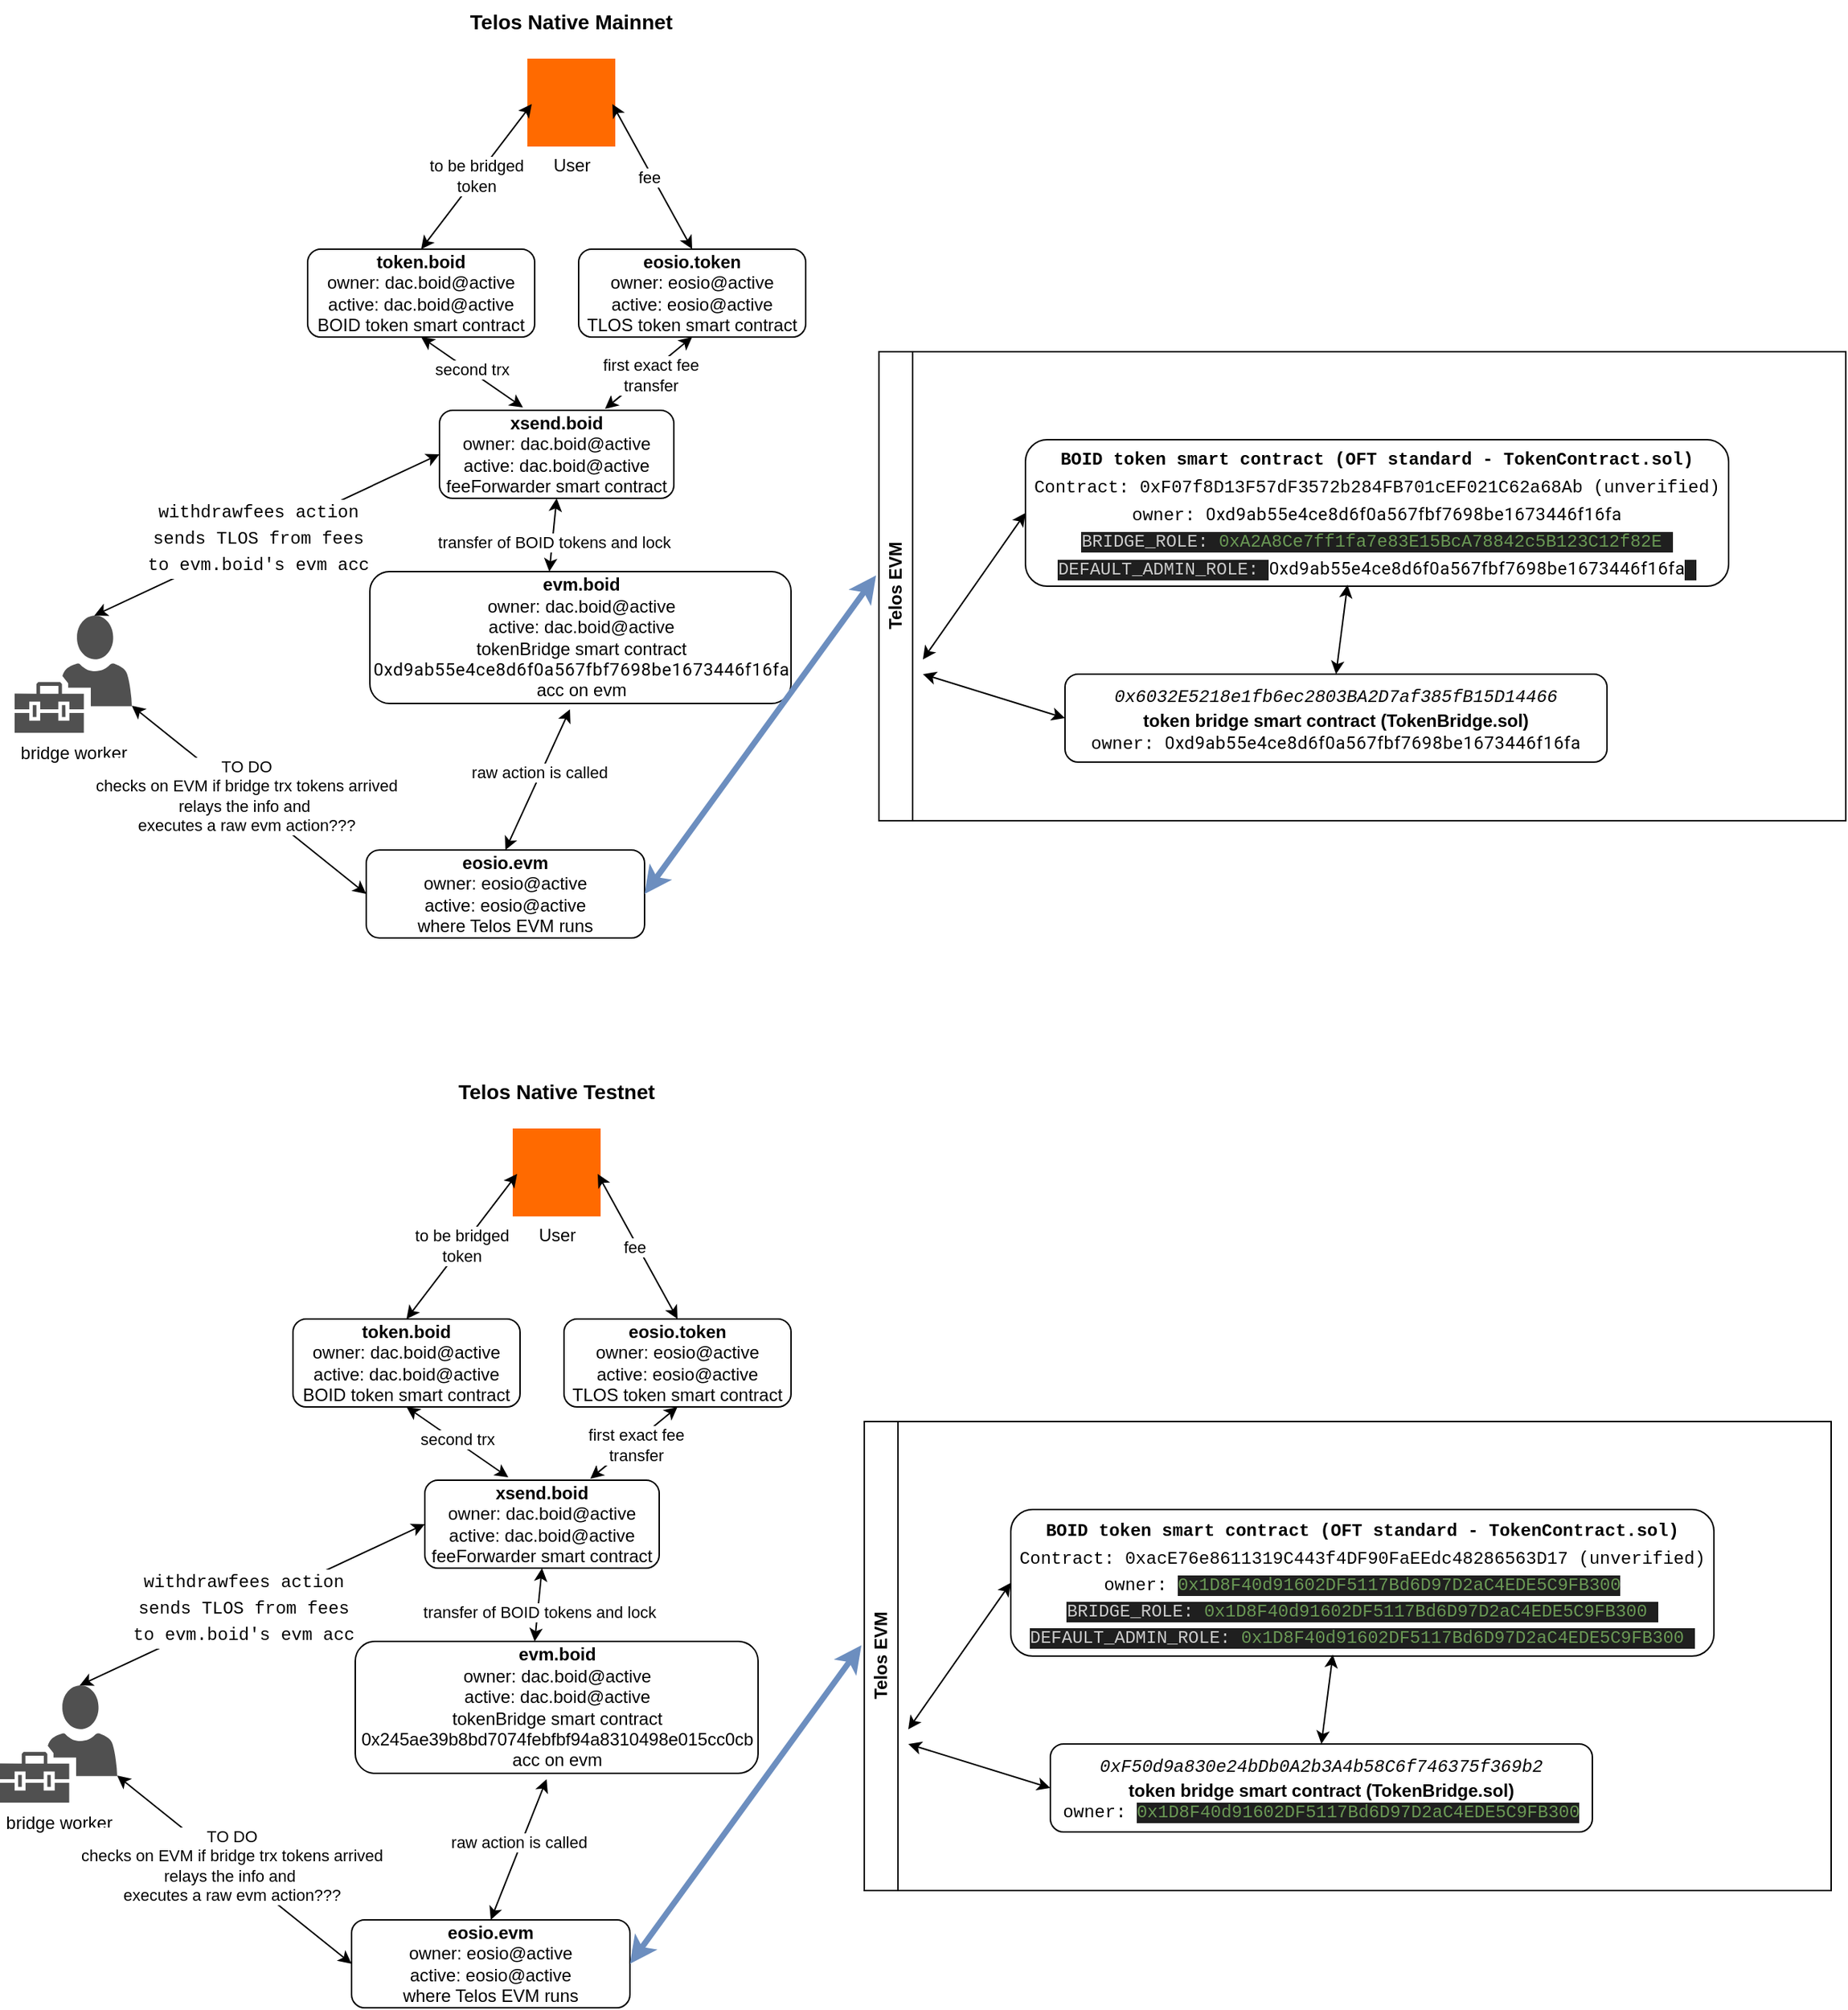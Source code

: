 <mxfile version="26.0.3">
  <diagram name="Page-1" id="oMX-HPsqIfJamrMMESxb">
    <mxGraphModel dx="2261" dy="2023" grid="1" gridSize="10" guides="1" tooltips="1" connect="1" arrows="1" fold="1" page="1" pageScale="1" pageWidth="827" pageHeight="1169" math="0" shadow="0">
      <root>
        <mxCell id="0" />
        <mxCell id="1" parent="0" />
        <mxCell id="kYRyo_h60_AEEvOUtYnw-3" value="&lt;b&gt;token.boid&lt;/b&gt;&lt;div&gt;owner: dac.boid@active&lt;/div&gt;&lt;div&gt;active: dac.boid@active&lt;br&gt;BOID token smart contract&lt;/div&gt;" style="rounded=1;whiteSpace=wrap;html=1;" parent="1" vertex="1">
          <mxGeometry x="-60" y="150" width="155" height="60" as="geometry" />
        </mxCell>
        <mxCell id="kYRyo_h60_AEEvOUtYnw-4" value="&lt;b&gt;eosio.token&lt;/b&gt;&lt;div&gt;&lt;div&gt;owner: eosio@active&lt;/div&gt;&lt;div&gt;active: eosio@active&lt;/div&gt;TLOS token smart contract&lt;/div&gt;" style="rounded=1;whiteSpace=wrap;html=1;" parent="1" vertex="1">
          <mxGeometry x="125" y="150" width="155" height="60" as="geometry" />
        </mxCell>
        <mxCell id="kYRyo_h60_AEEvOUtYnw-5" value="&lt;b&gt;evm.boid&lt;/b&gt;&lt;div&gt;&lt;div&gt;owner: dac.boid@active&lt;/div&gt;&lt;div&gt;active: dac.boid@active&lt;/div&gt;tokenBridge smart contract&lt;div&gt;&lt;span style=&quot;font-family: silka-regular, Roboto, sans-serif; letter-spacing: 0.4px;&quot;&gt;&lt;font style=&quot;color: rgb(0, 0, 0);&quot;&gt;0xd9ab55e4ce8d6f0a567fbf7698be1673446f16fa&lt;/font&gt;&lt;/span&gt;&lt;/div&gt;&lt;div&gt;&lt;span&gt;&lt;font style=&quot;color: rgb(0, 0, 0);&quot;&gt;acc&lt;/font&gt;&lt;/span&gt;&lt;span style=&quot;background-color: transparent; color: light-dark(rgb(0, 0, 0), rgb(255, 255, 255));&quot;&gt; on evm&lt;/span&gt;&lt;/div&gt;&lt;/div&gt;" style="rounded=1;whiteSpace=wrap;html=1;" parent="1" vertex="1">
          <mxGeometry x="-17.5" y="370" width="287.5" height="90" as="geometry" />
        </mxCell>
        <mxCell id="kYRyo_h60_AEEvOUtYnw-6" value="&lt;b&gt;xsend.boid&lt;/b&gt;&lt;div&gt;&lt;div&gt;owner: dac.boid@active&lt;/div&gt;&lt;div&gt;active: dac.boid@active&lt;/div&gt;&lt;div&gt;feeForwarder smart contract&lt;/div&gt;&lt;/div&gt;" style="rounded=1;whiteSpace=wrap;html=1;" parent="1" vertex="1">
          <mxGeometry x="30" y="260" width="160" height="60" as="geometry" />
        </mxCell>
        <mxCell id="kYRyo_h60_AEEvOUtYnw-9" value="&lt;div&gt;&lt;br&gt;&lt;/div&gt;&lt;div&gt;&lt;br&gt;&lt;/div&gt;&lt;div&gt;&lt;br&gt;&lt;/div&gt;&lt;div&gt;&lt;br&gt;&lt;/div&gt;&lt;div&gt;&lt;br&gt;&lt;/div&gt;&lt;div&gt;&lt;br&gt;&lt;/div&gt;User" style="points=[];aspect=fixed;html=1;align=center;shadow=0;dashed=0;fillColor=#FF6A00;strokeColor=none;shape=mxgraph.alibaba_cloud.user;" parent="1" vertex="1">
          <mxGeometry x="90" y="20" width="60" height="60" as="geometry" />
        </mxCell>
        <mxCell id="kYRyo_h60_AEEvOUtYnw-11" value="&lt;font style=&quot;font-size: 14px;&quot;&gt;Telos Native Mainnet&lt;/font&gt;" style="text;html=1;align=center;verticalAlign=middle;whiteSpace=wrap;rounded=0;fontStyle=1" parent="1" vertex="1">
          <mxGeometry y="-20" width="240" height="30" as="geometry" />
        </mxCell>
        <mxCell id="kYRyo_h60_AEEvOUtYnw-17" value="" style="endArrow=classic;startArrow=classic;html=1;rounded=0;entryX=0.05;entryY=0.517;entryDx=0;entryDy=0;entryPerimeter=0;exitX=0.5;exitY=0;exitDx=0;exitDy=0;" parent="1" source="kYRyo_h60_AEEvOUtYnw-3" target="kYRyo_h60_AEEvOUtYnw-9" edge="1">
          <mxGeometry width="50" height="50" relative="1" as="geometry">
            <mxPoint x="-50" y="130" as="sourcePoint" />
            <mxPoint y="80" as="targetPoint" />
            <Array as="points" />
          </mxGeometry>
        </mxCell>
        <mxCell id="kYRyo_h60_AEEvOUtYnw-20" value="to be bridged&lt;div&gt;token&lt;/div&gt;" style="edgeLabel;html=1;align=center;verticalAlign=middle;resizable=0;points=[];" parent="kYRyo_h60_AEEvOUtYnw-17" vertex="1" connectable="0">
          <mxGeometry x="-0.006" y="1" relative="1" as="geometry">
            <mxPoint as="offset" />
          </mxGeometry>
        </mxCell>
        <mxCell id="kYRyo_h60_AEEvOUtYnw-18" value="" style="endArrow=classic;startArrow=classic;html=1;rounded=0;entryX=0.967;entryY=0.517;entryDx=0;entryDy=0;entryPerimeter=0;exitX=0.5;exitY=0;exitDx=0;exitDy=0;" parent="1" source="kYRyo_h60_AEEvOUtYnw-4" target="kYRyo_h60_AEEvOUtYnw-9" edge="1">
          <mxGeometry width="50" height="50" relative="1" as="geometry">
            <mxPoint x="270" y="110" as="sourcePoint" />
            <mxPoint x="320" y="60" as="targetPoint" />
          </mxGeometry>
        </mxCell>
        <mxCell id="kYRyo_h60_AEEvOUtYnw-19" value="fee" style="edgeLabel;html=1;align=center;verticalAlign=middle;resizable=0;points=[];" parent="kYRyo_h60_AEEvOUtYnw-18" vertex="1" connectable="0">
          <mxGeometry x="0.013" y="1" relative="1" as="geometry">
            <mxPoint x="-1" as="offset" />
          </mxGeometry>
        </mxCell>
        <mxCell id="kYRyo_h60_AEEvOUtYnw-21" value="" style="endArrow=classic;startArrow=classic;html=1;rounded=0;entryX=0.5;entryY=1;entryDx=0;entryDy=0;exitX=0.706;exitY=-0.017;exitDx=0;exitDy=0;exitPerimeter=0;" parent="1" source="kYRyo_h60_AEEvOUtYnw-6" target="kYRyo_h60_AEEvOUtYnw-4" edge="1">
          <mxGeometry width="50" height="50" relative="1" as="geometry">
            <mxPoint x="310" y="270" as="sourcePoint" />
            <mxPoint x="360" y="220" as="targetPoint" />
          </mxGeometry>
        </mxCell>
        <mxCell id="kYRyo_h60_AEEvOUtYnw-22" value="first exact fee&lt;div&gt;transfer&lt;/div&gt;" style="edgeLabel;html=1;align=center;verticalAlign=middle;resizable=0;points=[];" parent="kYRyo_h60_AEEvOUtYnw-21" vertex="1" connectable="0">
          <mxGeometry x="-0.002" y="-1" relative="1" as="geometry">
            <mxPoint as="offset" />
          </mxGeometry>
        </mxCell>
        <mxCell id="kYRyo_h60_AEEvOUtYnw-23" value="" style="endArrow=classic;startArrow=classic;html=1;rounded=0;entryX=0.5;entryY=1;entryDx=0;entryDy=0;exitX=0.356;exitY=-0.033;exitDx=0;exitDy=0;exitPerimeter=0;" parent="1" source="kYRyo_h60_AEEvOUtYnw-6" target="kYRyo_h60_AEEvOUtYnw-3" edge="1">
          <mxGeometry width="50" height="50" relative="1" as="geometry">
            <mxPoint x="120" y="260" as="sourcePoint" />
            <mxPoint x="50" y="260" as="targetPoint" />
          </mxGeometry>
        </mxCell>
        <mxCell id="kYRyo_h60_AEEvOUtYnw-24" value="&lt;div&gt;&lt;br&gt;&lt;/div&gt;&lt;div&gt;&lt;br&gt;&lt;/div&gt;" style="edgeLabel;html=1;align=center;verticalAlign=middle;resizable=0;points=[];" parent="kYRyo_h60_AEEvOUtYnw-23" vertex="1" connectable="0">
          <mxGeometry x="-0.009" relative="1" as="geometry">
            <mxPoint as="offset" />
          </mxGeometry>
        </mxCell>
        <mxCell id="kYRyo_h60_AEEvOUtYnw-25" value="second trx" style="edgeLabel;html=1;align=center;verticalAlign=middle;resizable=0;points=[];" parent="kYRyo_h60_AEEvOUtYnw-23" vertex="1" connectable="0">
          <mxGeometry x="0.047" y="-1" relative="1" as="geometry">
            <mxPoint as="offset" />
          </mxGeometry>
        </mxCell>
        <mxCell id="kYRyo_h60_AEEvOUtYnw-26" value="" style="endArrow=classic;startArrow=classic;html=1;rounded=0;entryX=0.5;entryY=1;entryDx=0;entryDy=0;exitX=0.5;exitY=0;exitDx=0;exitDy=0;" parent="1" target="kYRyo_h60_AEEvOUtYnw-6" edge="1">
          <mxGeometry width="50" height="50" relative="1" as="geometry">
            <mxPoint x="105" y="370" as="sourcePoint" />
            <mxPoint x="50" y="350" as="targetPoint" />
          </mxGeometry>
        </mxCell>
        <mxCell id="kYRyo_h60_AEEvOUtYnw-27" value="transfer of BOID tokens and lock" style="edgeLabel;html=1;align=center;verticalAlign=middle;resizable=0;points=[];" parent="kYRyo_h60_AEEvOUtYnw-26" vertex="1" connectable="0">
          <mxGeometry x="0.04" relative="1" as="geometry">
            <mxPoint y="6" as="offset" />
          </mxGeometry>
        </mxCell>
        <mxCell id="kYRyo_h60_AEEvOUtYnw-30" value="&lt;b&gt;eosio.evm&lt;/b&gt;&lt;div&gt;&lt;div&gt;owner: eosio@active&lt;/div&gt;&lt;div&gt;active: eosio@active&lt;/div&gt;where Telos EVM runs&lt;/div&gt;" style="rounded=1;whiteSpace=wrap;html=1;" parent="1" vertex="1">
          <mxGeometry x="-20" y="560" width="190" height="60" as="geometry" />
        </mxCell>
        <mxCell id="kYRyo_h60_AEEvOUtYnw-32" value="" style="endArrow=classic;startArrow=classic;html=1;rounded=0;entryX=0.475;entryY=1.044;entryDx=0;entryDy=0;exitX=0.5;exitY=0;exitDx=0;exitDy=0;entryPerimeter=0;" parent="1" source="kYRyo_h60_AEEvOUtYnw-30" target="kYRyo_h60_AEEvOUtYnw-5" edge="1">
          <mxGeometry width="50" height="50" relative="1" as="geometry">
            <mxPoint x="-30" y="540" as="sourcePoint" />
            <mxPoint x="105" y="450" as="targetPoint" />
          </mxGeometry>
        </mxCell>
        <mxCell id="kYRyo_h60_AEEvOUtYnw-33" value="raw action is called" style="edgeLabel;html=1;align=center;verticalAlign=middle;resizable=0;points=[];" parent="kYRyo_h60_AEEvOUtYnw-32" vertex="1" connectable="0">
          <mxGeometry x="0.1" y="2" relative="1" as="geometry">
            <mxPoint as="offset" />
          </mxGeometry>
        </mxCell>
        <mxCell id="kYRyo_h60_AEEvOUtYnw-34" value="Telos EVM" style="swimlane;horizontal=0;whiteSpace=wrap;html=1;" parent="1" vertex="1">
          <mxGeometry x="330" y="220" width="660" height="320" as="geometry" />
        </mxCell>
        <mxCell id="kYRyo_h60_AEEvOUtYnw-29" value="&lt;div style=&quot;line-height: 18px;&quot;&gt;&lt;font face=&quot;Menlo, Monaco, Courier New, monospace&quot;&gt;&lt;span style=&quot;white-space: pre;&quot;&gt;&lt;i&gt;0x6032E5218e1fb6ec2803BA2D7af385fB15D14466&lt;/i&gt;&lt;/span&gt;&lt;/font&gt;&lt;/div&gt;&lt;div&gt;&lt;b style=&quot;background-color: light-dark(#ffffff, var(--ge-dark-color, #121212));&quot;&gt;&lt;font style=&quot;color: rgb(0, 0, 0);&quot;&gt;token bridge smart contract (TokenBridge.sol)&lt;/font&gt;&lt;/b&gt;&lt;/div&gt;&lt;div&gt;&lt;span style=&quot;background-color: light-dark(#ffffff, var(--ge-dark-color, #121212));&quot;&gt;&lt;font style=&quot;color: rgb(0, 0, 0);&quot;&gt;&lt;span style=&quot;font-family: Menlo, Monaco, &amp;quot;Courier New&amp;quot;, monospace; white-space: pre;&quot;&gt;&lt;font style=&quot;color: rgb(0, 0, 0);&quot;&gt;owner: &lt;/font&gt;&lt;/span&gt;&lt;/font&gt;&lt;/span&gt;&lt;span style=&quot;font-family: silka-regular, Roboto, sans-serif; letter-spacing: 0.4px; background-color: transparent; color: light-dark(rgb(0, 0, 0), rgb(255, 255, 255));&quot;&gt;0xd9ab55e4ce8d6f0a567fbf7698be1673446f16fa&lt;/span&gt;&lt;/div&gt;" style="rounded=1;whiteSpace=wrap;html=1;" parent="kYRyo_h60_AEEvOUtYnw-34" vertex="1">
          <mxGeometry x="127" y="220" width="370" height="60" as="geometry" />
        </mxCell>
        <mxCell id="kYRyo_h60_AEEvOUtYnw-7" value="&lt;div style=&quot;line-height: 18px;&quot;&gt;&lt;span style=&quot;font-family: Menlo, Monaco, &amp;quot;Courier New&amp;quot;, monospace; white-space: pre; background-color: rgb(255, 255, 255);&quot;&gt;&lt;b&gt;BOID token smart contract (OFT standard - TokenContract.sol)&lt;/b&gt;&lt;/span&gt;&lt;font face=&quot;Menlo, Monaco, Courier New, monospace&quot;&gt;&lt;span style=&quot;white-space: pre;&quot;&gt;&lt;/span&gt;&lt;/font&gt;&lt;/div&gt;&lt;div style=&quot;line-height: 18px;&quot;&gt;&lt;font face=&quot;Menlo, Monaco, Courier New, monospace&quot;&gt;&lt;span style=&quot;white-space: pre;&quot;&gt;Contract: 0xF07f8D13F57dF3572b284FB701cEF021C62a68Ab&lt;/span&gt;&lt;/font&gt;&lt;span style=&quot;white-space: pre; font-family: Menlo, Monaco, &amp;quot;Courier New&amp;quot;, monospace; background-color: transparent; color: light-dark(rgb(0, 0, 0), rgb(255, 255, 255));&quot;&gt; (unverified)&lt;/span&gt;&lt;br&gt;&lt;/div&gt;&lt;div style=&quot;font-family: Menlo, Monaco, &amp;quot;Courier New&amp;quot;, monospace; line-height: 18px; white-space: pre;&quot;&gt;&lt;span style=&quot;background-color: light-dark(#ffffff, var(--ge-dark-color, #121212));&quot;&gt;&lt;font&gt;&lt;font style=&quot;color: rgb(0, 0, 0);&quot;&gt;owner: &lt;/font&gt;&lt;/font&gt;&lt;/span&gt;&lt;span style=&quot;font-family: silka-regular, Roboto, sans-serif; letter-spacing: 0.4px; background-color: transparent; color: light-dark(rgb(0, 0, 0), rgb(255, 255, 255)); white-space: normal;&quot;&gt;0xd9ab55e4ce8d6f0a567fbf7698be1673446f16fa&lt;/span&gt;&lt;/div&gt;&lt;div style=&quot;font-family: Menlo, Monaco, &amp;quot;Courier New&amp;quot;, monospace; line-height: 18px; white-space: pre;&quot;&gt;&lt;span style=&quot;background-color: light-dark(rgb(31, 31, 31), rgb(31, 31, 31)); color: light-dark(rgb(204, 204, 204), rgb(204, 204, 204));&quot;&gt;BRIDGE_ROLE: &lt;/span&gt;&lt;span style=&quot;background-color: rgb(31, 31, 31); color: rgb(106, 153, 85);&quot;&gt;0xA2A8Ce7ff1fa7e83E15BcA78842c5B123C12f82E&lt;/span&gt;&lt;span style=&quot;background-color: light-dark(rgb(31, 31, 31), rgb(31, 31, 31)); color: light-dark(rgb(204, 204, 204), rgb(204, 204, 204));&quot;&gt; &lt;/span&gt;&lt;/div&gt;&lt;div style=&quot;font-family: Menlo, Monaco, &amp;quot;Courier New&amp;quot;, monospace; line-height: 18px; white-space: pre;&quot;&gt;&lt;span style=&quot;background-color: light-dark(rgb(31, 31, 31), rgb(31, 31, 31)); color: light-dark(rgb(204, 204, 204), rgb(204, 204, 204));&quot;&gt;DEFAULT_ADMIN_ROLE: &lt;/span&gt;&lt;span style=&quot;font-family: silka-regular, Roboto, sans-serif; letter-spacing: 0.4px; white-space: normal;&quot;&gt;0xd9ab55e4ce8d6f0a567fbf7698be1673446f16fa&lt;/span&gt;&lt;span style=&quot;background-color: light-dark(rgb(31, 31, 31), rgb(31, 31, 31)); color: light-dark(rgb(204, 204, 204), rgb(204, 204, 204));&quot;&gt; &lt;/span&gt;&lt;/div&gt;" style="rounded=1;whiteSpace=wrap;html=1;" parent="kYRyo_h60_AEEvOUtYnw-34" vertex="1">
          <mxGeometry x="100" y="60" width="480" height="100" as="geometry" />
        </mxCell>
        <mxCell id="kYRyo_h60_AEEvOUtYnw-87" value="" style="endArrow=classic;startArrow=classic;html=1;rounded=0;entryX=0;entryY=0.5;entryDx=0;entryDy=0;" parent="kYRyo_h60_AEEvOUtYnw-34" target="kYRyo_h60_AEEvOUtYnw-7" edge="1">
          <mxGeometry width="50" height="50" relative="1" as="geometry">
            <mxPoint x="30" y="210" as="sourcePoint" />
            <mxPoint x="150" y="230" as="targetPoint" />
          </mxGeometry>
        </mxCell>
        <mxCell id="kYRyo_h60_AEEvOUtYnw-89" value="" style="endArrow=classic;startArrow=classic;html=1;rounded=0;entryX=0;entryY=0.5;entryDx=0;entryDy=0;" parent="kYRyo_h60_AEEvOUtYnw-34" target="kYRyo_h60_AEEvOUtYnw-29" edge="1">
          <mxGeometry width="50" height="50" relative="1" as="geometry">
            <mxPoint x="30" y="220" as="sourcePoint" />
            <mxPoint x="130" y="310" as="targetPoint" />
          </mxGeometry>
        </mxCell>
        <mxCell id="kYRyo_h60_AEEvOUtYnw-90" value="" style="endArrow=classic;startArrow=classic;html=1;rounded=0;entryX=0.458;entryY=0.99;entryDx=0;entryDy=0;exitX=0.5;exitY=0;exitDx=0;exitDy=0;entryPerimeter=0;" parent="kYRyo_h60_AEEvOUtYnw-34" source="kYRyo_h60_AEEvOUtYnw-29" target="kYRyo_h60_AEEvOUtYnw-7" edge="1">
          <mxGeometry width="50" height="50" relative="1" as="geometry">
            <mxPoint x="570" y="320" as="sourcePoint" />
            <mxPoint x="335" y="260" as="targetPoint" />
          </mxGeometry>
        </mxCell>
        <mxCell id="kYRyo_h60_AEEvOUtYnw-37" value="bridge worker" style="sketch=0;pointerEvents=1;shadow=0;dashed=0;html=1;strokeColor=none;labelPosition=center;verticalLabelPosition=bottom;verticalAlign=top;align=center;fillColor=#505050;shape=mxgraph.mscae.intune.user_management" parent="1" vertex="1">
          <mxGeometry x="-260" y="400" width="80" height="80" as="geometry" />
        </mxCell>
        <mxCell id="kYRyo_h60_AEEvOUtYnw-38" value="" style="endArrow=classic;startArrow=classic;html=1;rounded=0;entryX=0;entryY=0.5;entryDx=0;entryDy=0;exitX=0.68;exitY=0;exitDx=0;exitDy=0;exitPerimeter=0;" parent="1" source="kYRyo_h60_AEEvOUtYnw-37" target="kYRyo_h60_AEEvOUtYnw-6" edge="1">
          <mxGeometry width="50" height="50" relative="1" as="geometry">
            <mxPoint x="-150" y="530" as="sourcePoint" />
            <mxPoint x="-100" y="480" as="targetPoint" />
          </mxGeometry>
        </mxCell>
        <mxCell id="kYRyo_h60_AEEvOUtYnw-39" value="&lt;div style=&quot;font-family: Menlo, Monaco, &amp;quot;Courier New&amp;quot;, monospace; font-size: 12px; line-height: 18px; white-space-collapse: preserve;&quot;&gt;&lt;span&gt;&lt;font&gt;withdrawfees action&lt;/font&gt;&lt;/span&gt;&lt;/div&gt;&lt;div style=&quot;font-family: Menlo, Monaco, &amp;quot;Courier New&amp;quot;, monospace; font-size: 12px; line-height: 18px; white-space-collapse: preserve;&quot;&gt;&lt;span&gt;&lt;font&gt;sends TLOS from fees&lt;/font&gt;&lt;/span&gt;&lt;/div&gt;&lt;div style=&quot;font-family: Menlo, Monaco, &amp;quot;Courier New&amp;quot;, monospace; font-size: 12px; line-height: 18px; white-space-collapse: preserve;&quot;&gt;&lt;span&gt;&lt;font&gt;to evm.boid&#39;s evm acc&lt;/font&gt;&lt;/span&gt;&lt;/div&gt;" style="edgeLabel;html=1;align=center;verticalAlign=middle;resizable=0;points=[];" parent="kYRyo_h60_AEEvOUtYnw-38" vertex="1" connectable="0">
          <mxGeometry x="-0.043" y="1" relative="1" as="geometry">
            <mxPoint x="-1" as="offset" />
          </mxGeometry>
        </mxCell>
        <mxCell id="kYRyo_h60_AEEvOUtYnw-40" value="" style="endArrow=classic;startArrow=classic;html=1;rounded=0;entryX=0;entryY=0.5;entryDx=0;entryDy=0;exitX=1;exitY=0.77;exitDx=0;exitDy=0;exitPerimeter=0;" parent="1" source="kYRyo_h60_AEEvOUtYnw-37" target="kYRyo_h60_AEEvOUtYnw-30" edge="1">
          <mxGeometry width="50" height="50" relative="1" as="geometry">
            <mxPoint x="-60" y="560" as="sourcePoint" />
            <mxPoint x="-10" y="510" as="targetPoint" />
          </mxGeometry>
        </mxCell>
        <mxCell id="kYRyo_h60_AEEvOUtYnw-41" value="TO DO&lt;div&gt;checks on EVM if bridge trx tokens arrived&lt;/div&gt;&lt;div&gt;relays the info and&amp;nbsp;&lt;/div&gt;&lt;div&gt;executes a raw evm action???&lt;/div&gt;" style="edgeLabel;html=1;align=center;verticalAlign=middle;resizable=0;points=[];" parent="kYRyo_h60_AEEvOUtYnw-40" vertex="1" connectable="0">
          <mxGeometry x="-0.032" y="1" relative="1" as="geometry">
            <mxPoint as="offset" />
          </mxGeometry>
        </mxCell>
        <mxCell id="kYRyo_h60_AEEvOUtYnw-42" value="" style="endArrow=classic;startArrow=classic;html=1;rounded=0;entryX=-0.003;entryY=0.477;entryDx=0;entryDy=0;entryPerimeter=0;exitX=1;exitY=0.5;exitDx=0;exitDy=0;fillColor=#dae8fc;strokeColor=#6c8ebf;gradientColor=none;strokeWidth=4;" parent="1" source="kYRyo_h60_AEEvOUtYnw-30" target="kYRyo_h60_AEEvOUtYnw-34" edge="1">
          <mxGeometry width="100" height="100" relative="1" as="geometry">
            <mxPoint x="190" y="680" as="sourcePoint" />
            <mxPoint x="290" y="580" as="targetPoint" />
          </mxGeometry>
        </mxCell>
        <mxCell id="Vsc1WOTZWoqwWcxNPru9-1" value="&lt;b&gt;token.boid&lt;/b&gt;&lt;div&gt;owner: dac.boid@active&lt;/div&gt;&lt;div&gt;active: dac.boid@active&lt;br&gt;BOID token smart contract&lt;/div&gt;" style="rounded=1;whiteSpace=wrap;html=1;" vertex="1" parent="1">
          <mxGeometry x="-70" y="880" width="155" height="60" as="geometry" />
        </mxCell>
        <mxCell id="Vsc1WOTZWoqwWcxNPru9-2" value="&lt;b&gt;eosio.token&lt;/b&gt;&lt;div&gt;&lt;div&gt;owner: eosio@active&lt;/div&gt;&lt;div&gt;active: eosio@active&lt;/div&gt;TLOS token smart contract&lt;/div&gt;" style="rounded=1;whiteSpace=wrap;html=1;" vertex="1" parent="1">
          <mxGeometry x="115" y="880" width="155" height="60" as="geometry" />
        </mxCell>
        <mxCell id="Vsc1WOTZWoqwWcxNPru9-3" value="&lt;b&gt;evm.boid&lt;/b&gt;&lt;div&gt;&lt;div&gt;owner: dac.boid@active&lt;/div&gt;&lt;div&gt;active: dac.boid@active&lt;/div&gt;tokenBridge smart contract&lt;div&gt;&lt;span&gt;&lt;font style=&quot;color: rgb(0, 0, 0);&quot;&gt;0x&lt;span style=&quot;font-family: Montserrat, sans-serif; text-align: left;&quot;&gt;245ae39b8bd7074febfbf94a8310498e015cc0cb&lt;/span&gt;&lt;/font&gt;&lt;/span&gt;&lt;/div&gt;&lt;div&gt;&lt;span&gt;&lt;font style=&quot;color: rgb(0, 0, 0);&quot;&gt;acc&lt;/font&gt;&lt;/span&gt;&lt;span style=&quot;background-color: transparent; color: light-dark(rgb(0, 0, 0), rgb(255, 255, 255));&quot;&gt; on evm&lt;/span&gt;&lt;/div&gt;&lt;/div&gt;" style="rounded=1;whiteSpace=wrap;html=1;" vertex="1" parent="1">
          <mxGeometry x="-27.5" y="1100" width="275" height="90" as="geometry" />
        </mxCell>
        <mxCell id="Vsc1WOTZWoqwWcxNPru9-4" value="&lt;b&gt;xsend.boid&lt;/b&gt;&lt;div&gt;&lt;div&gt;owner: dac.boid@active&lt;/div&gt;&lt;div&gt;active: dac.boid@active&lt;/div&gt;&lt;div&gt;feeForwarder smart contract&lt;/div&gt;&lt;/div&gt;" style="rounded=1;whiteSpace=wrap;html=1;" vertex="1" parent="1">
          <mxGeometry x="20" y="990" width="160" height="60" as="geometry" />
        </mxCell>
        <mxCell id="Vsc1WOTZWoqwWcxNPru9-5" value="&lt;div&gt;&lt;br&gt;&lt;/div&gt;&lt;div&gt;&lt;br&gt;&lt;/div&gt;&lt;div&gt;&lt;br&gt;&lt;/div&gt;&lt;div&gt;&lt;br&gt;&lt;/div&gt;&lt;div&gt;&lt;br&gt;&lt;/div&gt;&lt;div&gt;&lt;br&gt;&lt;/div&gt;User" style="points=[];aspect=fixed;html=1;align=center;shadow=0;dashed=0;fillColor=#FF6A00;strokeColor=none;shape=mxgraph.alibaba_cloud.user;" vertex="1" parent="1">
          <mxGeometry x="80" y="750" width="60" height="60" as="geometry" />
        </mxCell>
        <mxCell id="Vsc1WOTZWoqwWcxNPru9-6" value="&lt;font style=&quot;font-size: 14px;&quot;&gt;Telos Native Testnet&lt;/font&gt;" style="text;html=1;align=center;verticalAlign=middle;whiteSpace=wrap;rounded=0;fontStyle=1" vertex="1" parent="1">
          <mxGeometry x="-10" y="710" width="240" height="30" as="geometry" />
        </mxCell>
        <mxCell id="Vsc1WOTZWoqwWcxNPru9-7" value="" style="endArrow=classic;startArrow=classic;html=1;rounded=0;entryX=0.05;entryY=0.517;entryDx=0;entryDy=0;entryPerimeter=0;exitX=0.5;exitY=0;exitDx=0;exitDy=0;" edge="1" parent="1" source="Vsc1WOTZWoqwWcxNPru9-1" target="Vsc1WOTZWoqwWcxNPru9-5">
          <mxGeometry width="50" height="50" relative="1" as="geometry">
            <mxPoint x="-60" y="860" as="sourcePoint" />
            <mxPoint x="-10" y="810" as="targetPoint" />
            <Array as="points" />
          </mxGeometry>
        </mxCell>
        <mxCell id="Vsc1WOTZWoqwWcxNPru9-8" value="to be bridged&lt;div&gt;token&lt;/div&gt;" style="edgeLabel;html=1;align=center;verticalAlign=middle;resizable=0;points=[];" vertex="1" connectable="0" parent="Vsc1WOTZWoqwWcxNPru9-7">
          <mxGeometry x="-0.006" y="1" relative="1" as="geometry">
            <mxPoint as="offset" />
          </mxGeometry>
        </mxCell>
        <mxCell id="Vsc1WOTZWoqwWcxNPru9-9" value="" style="endArrow=classic;startArrow=classic;html=1;rounded=0;entryX=0.967;entryY=0.517;entryDx=0;entryDy=0;entryPerimeter=0;exitX=0.5;exitY=0;exitDx=0;exitDy=0;" edge="1" parent="1" source="Vsc1WOTZWoqwWcxNPru9-2" target="Vsc1WOTZWoqwWcxNPru9-5">
          <mxGeometry width="50" height="50" relative="1" as="geometry">
            <mxPoint x="260" y="840" as="sourcePoint" />
            <mxPoint x="310" y="790" as="targetPoint" />
          </mxGeometry>
        </mxCell>
        <mxCell id="Vsc1WOTZWoqwWcxNPru9-10" value="fee" style="edgeLabel;html=1;align=center;verticalAlign=middle;resizable=0;points=[];" vertex="1" connectable="0" parent="Vsc1WOTZWoqwWcxNPru9-9">
          <mxGeometry x="0.013" y="1" relative="1" as="geometry">
            <mxPoint x="-1" as="offset" />
          </mxGeometry>
        </mxCell>
        <mxCell id="Vsc1WOTZWoqwWcxNPru9-11" value="" style="endArrow=classic;startArrow=classic;html=1;rounded=0;entryX=0.5;entryY=1;entryDx=0;entryDy=0;exitX=0.706;exitY=-0.017;exitDx=0;exitDy=0;exitPerimeter=0;" edge="1" parent="1" source="Vsc1WOTZWoqwWcxNPru9-4" target="Vsc1WOTZWoqwWcxNPru9-2">
          <mxGeometry width="50" height="50" relative="1" as="geometry">
            <mxPoint x="300" y="1000" as="sourcePoint" />
            <mxPoint x="350" y="950" as="targetPoint" />
          </mxGeometry>
        </mxCell>
        <mxCell id="Vsc1WOTZWoqwWcxNPru9-12" value="first exact fee&lt;div&gt;transfer&lt;/div&gt;" style="edgeLabel;html=1;align=center;verticalAlign=middle;resizable=0;points=[];" vertex="1" connectable="0" parent="Vsc1WOTZWoqwWcxNPru9-11">
          <mxGeometry x="-0.002" y="-1" relative="1" as="geometry">
            <mxPoint as="offset" />
          </mxGeometry>
        </mxCell>
        <mxCell id="Vsc1WOTZWoqwWcxNPru9-13" value="" style="endArrow=classic;startArrow=classic;html=1;rounded=0;entryX=0.5;entryY=1;entryDx=0;entryDy=0;exitX=0.356;exitY=-0.033;exitDx=0;exitDy=0;exitPerimeter=0;" edge="1" parent="1" source="Vsc1WOTZWoqwWcxNPru9-4" target="Vsc1WOTZWoqwWcxNPru9-1">
          <mxGeometry width="50" height="50" relative="1" as="geometry">
            <mxPoint x="110" y="990" as="sourcePoint" />
            <mxPoint x="40" y="990" as="targetPoint" />
          </mxGeometry>
        </mxCell>
        <mxCell id="Vsc1WOTZWoqwWcxNPru9-14" value="&lt;div&gt;&lt;br&gt;&lt;/div&gt;&lt;div&gt;&lt;br&gt;&lt;/div&gt;" style="edgeLabel;html=1;align=center;verticalAlign=middle;resizable=0;points=[];" vertex="1" connectable="0" parent="Vsc1WOTZWoqwWcxNPru9-13">
          <mxGeometry x="-0.009" relative="1" as="geometry">
            <mxPoint as="offset" />
          </mxGeometry>
        </mxCell>
        <mxCell id="Vsc1WOTZWoqwWcxNPru9-15" value="second trx" style="edgeLabel;html=1;align=center;verticalAlign=middle;resizable=0;points=[];" vertex="1" connectable="0" parent="Vsc1WOTZWoqwWcxNPru9-13">
          <mxGeometry x="0.047" y="-1" relative="1" as="geometry">
            <mxPoint as="offset" />
          </mxGeometry>
        </mxCell>
        <mxCell id="Vsc1WOTZWoqwWcxNPru9-16" value="" style="endArrow=classic;startArrow=classic;html=1;rounded=0;entryX=0.5;entryY=1;entryDx=0;entryDy=0;exitX=0.5;exitY=0;exitDx=0;exitDy=0;" edge="1" parent="1" target="Vsc1WOTZWoqwWcxNPru9-4">
          <mxGeometry width="50" height="50" relative="1" as="geometry">
            <mxPoint x="95" y="1100" as="sourcePoint" />
            <mxPoint x="40" y="1080" as="targetPoint" />
          </mxGeometry>
        </mxCell>
        <mxCell id="Vsc1WOTZWoqwWcxNPru9-17" value="transfer of BOID tokens and lock" style="edgeLabel;html=1;align=center;verticalAlign=middle;resizable=0;points=[];" vertex="1" connectable="0" parent="Vsc1WOTZWoqwWcxNPru9-16">
          <mxGeometry x="0.04" relative="1" as="geometry">
            <mxPoint y="6" as="offset" />
          </mxGeometry>
        </mxCell>
        <mxCell id="Vsc1WOTZWoqwWcxNPru9-18" value="&lt;b&gt;eosio.evm&lt;/b&gt;&lt;div&gt;&lt;div&gt;owner: eosio@active&lt;/div&gt;&lt;div&gt;active: eosio@active&lt;/div&gt;where Telos EVM runs&lt;/div&gt;" style="rounded=1;whiteSpace=wrap;html=1;" vertex="1" parent="1">
          <mxGeometry x="-30" y="1290" width="190" height="60" as="geometry" />
        </mxCell>
        <mxCell id="Vsc1WOTZWoqwWcxNPru9-19" value="" style="endArrow=classic;startArrow=classic;html=1;rounded=0;entryX=0.475;entryY=1.044;entryDx=0;entryDy=0;exitX=0.5;exitY=0;exitDx=0;exitDy=0;entryPerimeter=0;" edge="1" parent="1" source="Vsc1WOTZWoqwWcxNPru9-18" target="Vsc1WOTZWoqwWcxNPru9-3">
          <mxGeometry width="50" height="50" relative="1" as="geometry">
            <mxPoint x="-40" y="1270" as="sourcePoint" />
            <mxPoint x="95" y="1180" as="targetPoint" />
          </mxGeometry>
        </mxCell>
        <mxCell id="Vsc1WOTZWoqwWcxNPru9-20" value="raw action is called" style="edgeLabel;html=1;align=center;verticalAlign=middle;resizable=0;points=[];" vertex="1" connectable="0" parent="Vsc1WOTZWoqwWcxNPru9-19">
          <mxGeometry x="0.1" y="2" relative="1" as="geometry">
            <mxPoint as="offset" />
          </mxGeometry>
        </mxCell>
        <mxCell id="Vsc1WOTZWoqwWcxNPru9-21" value="Telos EVM" style="swimlane;horizontal=0;whiteSpace=wrap;html=1;" vertex="1" parent="1">
          <mxGeometry x="320" y="950" width="660" height="320" as="geometry" />
        </mxCell>
        <mxCell id="Vsc1WOTZWoqwWcxNPru9-22" value="&lt;div style=&quot;font-family: Menlo, Monaco, &amp;quot;Courier New&amp;quot;, monospace; line-height: 18px; white-space: pre;&quot;&gt;&lt;span style=&quot;font-style: italic; background-color: light-dark(#ffffff, var(--ge-dark-color, #121212));&quot;&gt;&lt;font style=&quot;color: rgb(0, 0, 0);&quot;&gt;0xF50d9a830e24bDb0A2b3A4b58C6f746375f369b2&lt;/font&gt;&lt;/span&gt;&lt;/div&gt;&lt;div&gt;&lt;b style=&quot;background-color: light-dark(#ffffff, var(--ge-dark-color, #121212));&quot;&gt;&lt;font style=&quot;color: rgb(0, 0, 0);&quot;&gt;token bridge smart contract (TokenBridge.sol)&lt;/font&gt;&lt;/b&gt;&lt;/div&gt;&lt;div&gt;&lt;span style=&quot;background-color: light-dark(#ffffff, var(--ge-dark-color, #121212));&quot;&gt;&lt;font style=&quot;color: rgb(0, 0, 0);&quot;&gt;&lt;span style=&quot;font-family: Menlo, Monaco, &amp;quot;Courier New&amp;quot;, monospace; white-space: pre;&quot;&gt;&lt;font style=&quot;color: rgb(0, 0, 0);&quot;&gt;owner: &lt;/font&gt;&lt;/span&gt;&lt;span style=&quot;font-family: Menlo, Monaco, &amp;quot;Courier New&amp;quot;, monospace; white-space: pre; color: rgb(106, 153, 85); background-color: rgb(31, 31, 31);&quot;&gt;0x1D8F40d91602DF5117Bd6D97D2aC4EDE5C9FB300&lt;/span&gt;&lt;/font&gt;&lt;/span&gt;&lt;/div&gt;" style="rounded=1;whiteSpace=wrap;html=1;" vertex="1" parent="Vsc1WOTZWoqwWcxNPru9-21">
          <mxGeometry x="127" y="220" width="370" height="60" as="geometry" />
        </mxCell>
        <mxCell id="Vsc1WOTZWoqwWcxNPru9-23" value="&lt;div style=&quot;line-height: 18px;&quot;&gt;&lt;span style=&quot;font-family: Menlo, Monaco, &amp;quot;Courier New&amp;quot;, monospace; white-space: pre; background-color: rgb(255, 255, 255);&quot;&gt;&lt;b&gt;BOID token smart contract (OFT standard - TokenContract.sol)&lt;/b&gt;&lt;/span&gt;&lt;font face=&quot;Menlo, Monaco, Courier New, monospace&quot;&gt;&lt;span style=&quot;white-space: pre;&quot;&gt;&lt;/span&gt;&lt;/font&gt;&lt;/div&gt;&lt;div style=&quot;line-height: 18px;&quot;&gt;&lt;font face=&quot;Menlo, Monaco, Courier New, monospace&quot;&gt;&lt;span style=&quot;white-space: pre;&quot;&gt;Contract: &lt;/span&gt;&lt;/font&gt;&lt;span style=&quot;font-family: Menlo, Monaco, &amp;quot;Courier New&amp;quot;, monospace; white-space: pre;&quot;&gt;&lt;font style=&quot;color: rgb(0, 0, 0);&quot;&gt;0xacE76e8611319C443f4DF90FaEEdc48286563D17&lt;/font&gt;&lt;/span&gt;&lt;span style=&quot;white-space: pre; font-family: Menlo, Monaco, &amp;quot;Courier New&amp;quot;, monospace; background-color: transparent; color: light-dark(rgb(0, 0, 0), rgb(255, 255, 255));&quot;&gt; (unverified)&lt;/span&gt;&lt;br&gt;&lt;/div&gt;&lt;div style=&quot;font-family: Menlo, Monaco, &amp;quot;Courier New&amp;quot;, monospace; line-height: 18px; white-space: pre;&quot;&gt;&lt;span style=&quot;background-color: light-dark(#ffffff, var(--ge-dark-color, #121212));&quot;&gt;&lt;font&gt;&lt;font style=&quot;color: rgb(0, 0, 0);&quot;&gt;owner: &lt;/font&gt;&lt;/font&gt;&lt;/span&gt;&lt;span style=&quot;color: rgb(106, 153, 85); background-color: rgb(31, 31, 31);&quot;&gt;0x1D8F40d91602DF5117Bd6D97D2aC4EDE5C9FB300&lt;/span&gt;&lt;/div&gt;&lt;div style=&quot;font-family: Menlo, Monaco, &amp;quot;Courier New&amp;quot;, monospace; line-height: 18px; white-space: pre;&quot;&gt;&lt;span style=&quot;background-color: light-dark(rgb(31, 31, 31), rgb(31, 31, 31)); color: light-dark(rgb(204, 204, 204), rgb(204, 204, 204));&quot;&gt;BRIDGE_ROLE: &lt;/span&gt;&lt;span style=&quot;background-color: rgb(31, 31, 31); color: rgb(106, 153, 85);&quot;&gt;0x1D8F40d91602DF5117Bd6D97D2aC4EDE5C9FB300&lt;/span&gt;&lt;span style=&quot;background-color: light-dark(rgb(31, 31, 31), rgb(31, 31, 31)); color: light-dark(rgb(204, 204, 204), rgb(204, 204, 204));&quot;&gt; &lt;/span&gt;&lt;/div&gt;&lt;div style=&quot;font-family: Menlo, Monaco, &amp;quot;Courier New&amp;quot;, monospace; line-height: 18px; white-space: pre;&quot;&gt;&lt;span style=&quot;background-color: light-dark(rgb(31, 31, 31), rgb(31, 31, 31)); color: light-dark(rgb(204, 204, 204), rgb(204, 204, 204));&quot;&gt;DEFAULT_ADMIN_ROLE: &lt;/span&gt;&lt;span style=&quot;background-color: rgb(31, 31, 31); color: rgb(106, 153, 85);&quot;&gt;0x1D8F40d91602DF5117Bd6D97D2aC4EDE5C9FB300&lt;/span&gt;&lt;span style=&quot;background-color: light-dark(rgb(31, 31, 31), rgb(31, 31, 31)); color: light-dark(rgb(204, 204, 204), rgb(204, 204, 204));&quot;&gt; &lt;/span&gt;&lt;/div&gt;" style="rounded=1;whiteSpace=wrap;html=1;" vertex="1" parent="Vsc1WOTZWoqwWcxNPru9-21">
          <mxGeometry x="100" y="60" width="480" height="100" as="geometry" />
        </mxCell>
        <mxCell id="Vsc1WOTZWoqwWcxNPru9-24" value="" style="endArrow=classic;startArrow=classic;html=1;rounded=0;entryX=0;entryY=0.5;entryDx=0;entryDy=0;" edge="1" parent="Vsc1WOTZWoqwWcxNPru9-21" target="Vsc1WOTZWoqwWcxNPru9-23">
          <mxGeometry width="50" height="50" relative="1" as="geometry">
            <mxPoint x="30" y="210" as="sourcePoint" />
            <mxPoint x="150" y="230" as="targetPoint" />
          </mxGeometry>
        </mxCell>
        <mxCell id="Vsc1WOTZWoqwWcxNPru9-25" value="" style="endArrow=classic;startArrow=classic;html=1;rounded=0;entryX=0;entryY=0.5;entryDx=0;entryDy=0;" edge="1" parent="Vsc1WOTZWoqwWcxNPru9-21" target="Vsc1WOTZWoqwWcxNPru9-22">
          <mxGeometry width="50" height="50" relative="1" as="geometry">
            <mxPoint x="30" y="220" as="sourcePoint" />
            <mxPoint x="130" y="310" as="targetPoint" />
          </mxGeometry>
        </mxCell>
        <mxCell id="Vsc1WOTZWoqwWcxNPru9-26" value="" style="endArrow=classic;startArrow=classic;html=1;rounded=0;entryX=0.458;entryY=0.99;entryDx=0;entryDy=0;exitX=0.5;exitY=0;exitDx=0;exitDy=0;entryPerimeter=0;" edge="1" parent="Vsc1WOTZWoqwWcxNPru9-21" source="Vsc1WOTZWoqwWcxNPru9-22" target="Vsc1WOTZWoqwWcxNPru9-23">
          <mxGeometry width="50" height="50" relative="1" as="geometry">
            <mxPoint x="570" y="320" as="sourcePoint" />
            <mxPoint x="335" y="260" as="targetPoint" />
          </mxGeometry>
        </mxCell>
        <mxCell id="Vsc1WOTZWoqwWcxNPru9-27" value="bridge worker" style="sketch=0;pointerEvents=1;shadow=0;dashed=0;html=1;strokeColor=none;labelPosition=center;verticalLabelPosition=bottom;verticalAlign=top;align=center;fillColor=#505050;shape=mxgraph.mscae.intune.user_management" vertex="1" parent="1">
          <mxGeometry x="-270" y="1130" width="80" height="80" as="geometry" />
        </mxCell>
        <mxCell id="Vsc1WOTZWoqwWcxNPru9-28" value="" style="endArrow=classic;startArrow=classic;html=1;rounded=0;entryX=0;entryY=0.5;entryDx=0;entryDy=0;exitX=0.68;exitY=0;exitDx=0;exitDy=0;exitPerimeter=0;" edge="1" parent="1" source="Vsc1WOTZWoqwWcxNPru9-27" target="Vsc1WOTZWoqwWcxNPru9-4">
          <mxGeometry width="50" height="50" relative="1" as="geometry">
            <mxPoint x="-160" y="1260" as="sourcePoint" />
            <mxPoint x="-110" y="1210" as="targetPoint" />
          </mxGeometry>
        </mxCell>
        <mxCell id="Vsc1WOTZWoqwWcxNPru9-29" value="&lt;div style=&quot;font-family: Menlo, Monaco, &amp;quot;Courier New&amp;quot;, monospace; font-size: 12px; line-height: 18px; white-space-collapse: preserve;&quot;&gt;&lt;span&gt;&lt;font&gt;withdrawfees action&lt;/font&gt;&lt;/span&gt;&lt;/div&gt;&lt;div style=&quot;font-family: Menlo, Monaco, &amp;quot;Courier New&amp;quot;, monospace; font-size: 12px; line-height: 18px; white-space-collapse: preserve;&quot;&gt;&lt;span&gt;&lt;font&gt;sends TLOS from fees&lt;/font&gt;&lt;/span&gt;&lt;/div&gt;&lt;div style=&quot;font-family: Menlo, Monaco, &amp;quot;Courier New&amp;quot;, monospace; font-size: 12px; line-height: 18px; white-space-collapse: preserve;&quot;&gt;&lt;span&gt;&lt;font&gt;to evm.boid&#39;s evm acc&lt;/font&gt;&lt;/span&gt;&lt;/div&gt;" style="edgeLabel;html=1;align=center;verticalAlign=middle;resizable=0;points=[];" vertex="1" connectable="0" parent="Vsc1WOTZWoqwWcxNPru9-28">
          <mxGeometry x="-0.043" y="1" relative="1" as="geometry">
            <mxPoint x="-1" as="offset" />
          </mxGeometry>
        </mxCell>
        <mxCell id="Vsc1WOTZWoqwWcxNPru9-30" value="" style="endArrow=classic;startArrow=classic;html=1;rounded=0;entryX=0;entryY=0.5;entryDx=0;entryDy=0;exitX=1;exitY=0.77;exitDx=0;exitDy=0;exitPerimeter=0;" edge="1" parent="1" source="Vsc1WOTZWoqwWcxNPru9-27" target="Vsc1WOTZWoqwWcxNPru9-18">
          <mxGeometry width="50" height="50" relative="1" as="geometry">
            <mxPoint x="-70" y="1290" as="sourcePoint" />
            <mxPoint x="-20" y="1240" as="targetPoint" />
          </mxGeometry>
        </mxCell>
        <mxCell id="Vsc1WOTZWoqwWcxNPru9-31" value="TO DO&lt;div&gt;checks on EVM if bridge trx tokens arrived&lt;/div&gt;&lt;div&gt;relays the info and&amp;nbsp;&lt;/div&gt;&lt;div&gt;executes a raw evm action???&lt;/div&gt;" style="edgeLabel;html=1;align=center;verticalAlign=middle;resizable=0;points=[];" vertex="1" connectable="0" parent="Vsc1WOTZWoqwWcxNPru9-30">
          <mxGeometry x="-0.032" y="1" relative="1" as="geometry">
            <mxPoint as="offset" />
          </mxGeometry>
        </mxCell>
        <mxCell id="Vsc1WOTZWoqwWcxNPru9-32" value="" style="endArrow=classic;startArrow=classic;html=1;rounded=0;entryX=-0.003;entryY=0.477;entryDx=0;entryDy=0;entryPerimeter=0;exitX=1;exitY=0.5;exitDx=0;exitDy=0;fillColor=#dae8fc;strokeColor=#6c8ebf;gradientColor=none;strokeWidth=4;" edge="1" parent="1" source="Vsc1WOTZWoqwWcxNPru9-18" target="Vsc1WOTZWoqwWcxNPru9-21">
          <mxGeometry width="100" height="100" relative="1" as="geometry">
            <mxPoint x="180" y="1410" as="sourcePoint" />
            <mxPoint x="280" y="1310" as="targetPoint" />
          </mxGeometry>
        </mxCell>
      </root>
    </mxGraphModel>
  </diagram>
</mxfile>
